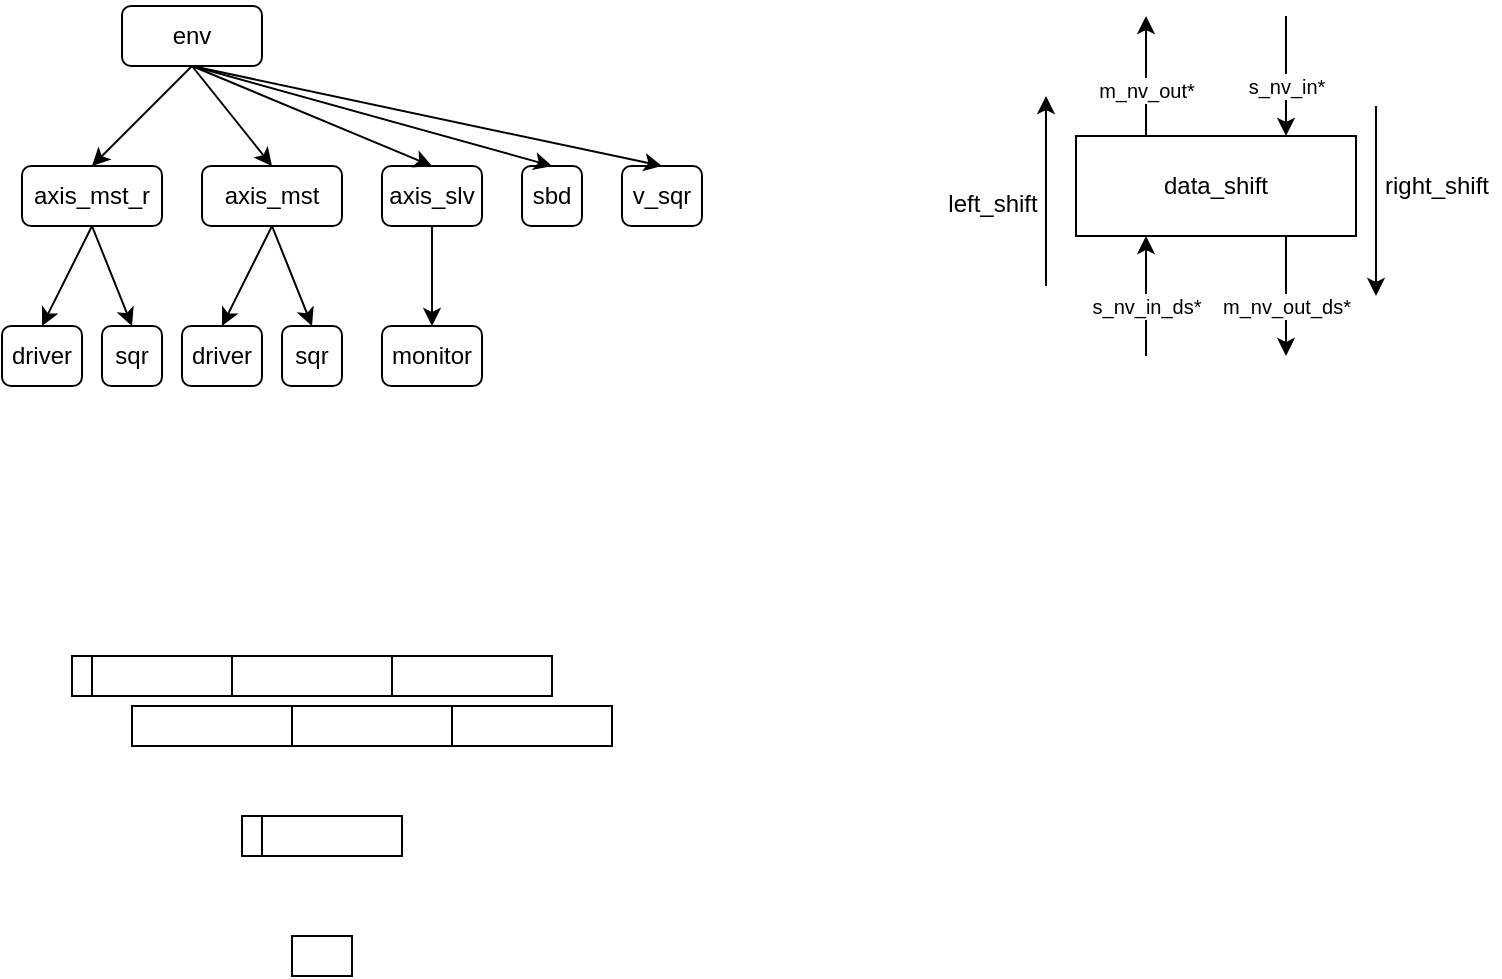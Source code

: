 <mxfile version="24.5.5" type="github">
  <diagram name="第 1 页" id="BaPmZCbuq6ZCnEywYhKB">
    <mxGraphModel dx="1802" dy="853" grid="1" gridSize="10" guides="1" tooltips="1" connect="1" arrows="1" fold="1" page="1" pageScale="1" pageWidth="850" pageHeight="1100" math="0" shadow="0">
      <root>
        <mxCell id="0" />
        <mxCell id="1" parent="0" />
        <mxCell id="cPQSt8H9MItc6tyMKpKC-1" value="env" style="rounded=1;whiteSpace=wrap;html=1;" vertex="1" parent="1">
          <mxGeometry x="80" y="20" width="70" height="30" as="geometry" />
        </mxCell>
        <mxCell id="cPQSt8H9MItc6tyMKpKC-2" value="axis_mst" style="rounded=1;whiteSpace=wrap;html=1;" vertex="1" parent="1">
          <mxGeometry x="120" y="100" width="70" height="30" as="geometry" />
        </mxCell>
        <mxCell id="cPQSt8H9MItc6tyMKpKC-3" value="axis_slv" style="rounded=1;whiteSpace=wrap;html=1;" vertex="1" parent="1">
          <mxGeometry x="210" y="100" width="50" height="30" as="geometry" />
        </mxCell>
        <mxCell id="cPQSt8H9MItc6tyMKpKC-4" value="sbd" style="rounded=1;whiteSpace=wrap;html=1;" vertex="1" parent="1">
          <mxGeometry x="280" y="100" width="30" height="30" as="geometry" />
        </mxCell>
        <mxCell id="cPQSt8H9MItc6tyMKpKC-5" value="v_sqr" style="rounded=1;whiteSpace=wrap;html=1;" vertex="1" parent="1">
          <mxGeometry x="330" y="100" width="40" height="30" as="geometry" />
        </mxCell>
        <mxCell id="cPQSt8H9MItc6tyMKpKC-6" value="" style="endArrow=classic;html=1;exitX=0.5;exitY=1;exitDx=0;exitDy=0;entryX=0.5;entryY=0;entryDx=0;entryDy=0;" edge="1" parent="1" source="cPQSt8H9MItc6tyMKpKC-1" target="cPQSt8H9MItc6tyMKpKC-2">
          <mxGeometry width="50" height="50" relative="1" as="geometry">
            <mxPoint x="-60" y="90" as="sourcePoint" />
            <mxPoint x="-10" y="40" as="targetPoint" />
          </mxGeometry>
        </mxCell>
        <mxCell id="cPQSt8H9MItc6tyMKpKC-7" value="" style="endArrow=classic;html=1;entryX=0.5;entryY=0;entryDx=0;entryDy=0;exitX=0.5;exitY=1;exitDx=0;exitDy=0;" edge="1" parent="1" source="cPQSt8H9MItc6tyMKpKC-1" target="cPQSt8H9MItc6tyMKpKC-3">
          <mxGeometry width="50" height="50" relative="1" as="geometry">
            <mxPoint x="20" y="70" as="sourcePoint" />
            <mxPoint x="70" y="20" as="targetPoint" />
          </mxGeometry>
        </mxCell>
        <mxCell id="cPQSt8H9MItc6tyMKpKC-8" value="" style="endArrow=classic;html=1;exitX=0.5;exitY=1;exitDx=0;exitDy=0;entryX=0.5;entryY=0;entryDx=0;entryDy=0;" edge="1" parent="1" source="cPQSt8H9MItc6tyMKpKC-1" target="cPQSt8H9MItc6tyMKpKC-4">
          <mxGeometry width="50" height="50" relative="1" as="geometry">
            <mxPoint x="230" y="50" as="sourcePoint" />
            <mxPoint x="280" as="targetPoint" />
          </mxGeometry>
        </mxCell>
        <mxCell id="cPQSt8H9MItc6tyMKpKC-9" value="" style="endArrow=classic;html=1;exitX=0.5;exitY=1;exitDx=0;exitDy=0;entryX=0.5;entryY=0;entryDx=0;entryDy=0;" edge="1" parent="1" source="cPQSt8H9MItc6tyMKpKC-1" target="cPQSt8H9MItc6tyMKpKC-5">
          <mxGeometry width="50" height="50" relative="1" as="geometry">
            <mxPoint x="260" y="50" as="sourcePoint" />
            <mxPoint x="310" as="targetPoint" />
          </mxGeometry>
        </mxCell>
        <mxCell id="cPQSt8H9MItc6tyMKpKC-10" value="driver" style="rounded=1;whiteSpace=wrap;html=1;" vertex="1" parent="1">
          <mxGeometry x="110" y="180" width="40" height="30" as="geometry" />
        </mxCell>
        <mxCell id="cPQSt8H9MItc6tyMKpKC-11" value="sqr" style="rounded=1;whiteSpace=wrap;html=1;" vertex="1" parent="1">
          <mxGeometry x="160" y="180" width="30" height="30" as="geometry" />
        </mxCell>
        <mxCell id="cPQSt8H9MItc6tyMKpKC-12" value="monitor" style="rounded=1;whiteSpace=wrap;html=1;" vertex="1" parent="1">
          <mxGeometry x="210" y="180" width="50" height="30" as="geometry" />
        </mxCell>
        <mxCell id="cPQSt8H9MItc6tyMKpKC-13" value="" style="endArrow=classic;html=1;exitX=0.5;exitY=1;exitDx=0;exitDy=0;entryX=0.5;entryY=0;entryDx=0;entryDy=0;" edge="1" parent="1" source="cPQSt8H9MItc6tyMKpKC-2" target="cPQSt8H9MItc6tyMKpKC-10">
          <mxGeometry width="50" height="50" relative="1" as="geometry">
            <mxPoint x="-130" y="140" as="sourcePoint" />
            <mxPoint x="-80" y="90" as="targetPoint" />
          </mxGeometry>
        </mxCell>
        <mxCell id="cPQSt8H9MItc6tyMKpKC-14" value="" style="endArrow=classic;html=1;exitX=0.5;exitY=1;exitDx=0;exitDy=0;entryX=0.5;entryY=0;entryDx=0;entryDy=0;" edge="1" parent="1" source="cPQSt8H9MItc6tyMKpKC-2" target="cPQSt8H9MItc6tyMKpKC-11">
          <mxGeometry width="50" height="50" relative="1" as="geometry">
            <mxPoint x="-90" y="130" as="sourcePoint" />
            <mxPoint x="-40" y="80" as="targetPoint" />
          </mxGeometry>
        </mxCell>
        <mxCell id="cPQSt8H9MItc6tyMKpKC-15" value="" style="endArrow=classic;html=1;exitX=0.5;exitY=1;exitDx=0;exitDy=0;entryX=0.5;entryY=0;entryDx=0;entryDy=0;" edge="1" parent="1" source="cPQSt8H9MItc6tyMKpKC-3" target="cPQSt8H9MItc6tyMKpKC-12">
          <mxGeometry width="50" height="50" relative="1" as="geometry">
            <mxPoint x="60" y="180" as="sourcePoint" />
            <mxPoint x="110" y="130" as="targetPoint" />
          </mxGeometry>
        </mxCell>
        <mxCell id="cPQSt8H9MItc6tyMKpKC-16" value="axis_mst_r" style="rounded=1;whiteSpace=wrap;html=1;" vertex="1" parent="1">
          <mxGeometry x="30" y="100" width="70" height="30" as="geometry" />
        </mxCell>
        <mxCell id="cPQSt8H9MItc6tyMKpKC-17" value="driver" style="rounded=1;whiteSpace=wrap;html=1;" vertex="1" parent="1">
          <mxGeometry x="20" y="180" width="40" height="30" as="geometry" />
        </mxCell>
        <mxCell id="cPQSt8H9MItc6tyMKpKC-18" value="sqr" style="rounded=1;whiteSpace=wrap;html=1;" vertex="1" parent="1">
          <mxGeometry x="70" y="180" width="30" height="30" as="geometry" />
        </mxCell>
        <mxCell id="cPQSt8H9MItc6tyMKpKC-19" value="" style="endArrow=classic;html=1;entryX=0.5;entryY=0;entryDx=0;entryDy=0;exitX=0.5;exitY=1;exitDx=0;exitDy=0;" edge="1" parent="1" source="cPQSt8H9MItc6tyMKpKC-1" target="cPQSt8H9MItc6tyMKpKC-16">
          <mxGeometry width="50" height="50" relative="1" as="geometry">
            <mxPoint x="114" y="70" as="sourcePoint" />
            <mxPoint x="40" y="70" as="targetPoint" />
          </mxGeometry>
        </mxCell>
        <mxCell id="cPQSt8H9MItc6tyMKpKC-20" value="" style="endArrow=classic;html=1;exitX=0.5;exitY=1;exitDx=0;exitDy=0;entryX=0.5;entryY=0;entryDx=0;entryDy=0;" edge="1" parent="1" source="cPQSt8H9MItc6tyMKpKC-16" target="cPQSt8H9MItc6tyMKpKC-18">
          <mxGeometry width="50" height="50" relative="1" as="geometry">
            <mxPoint x="-40" y="180" as="sourcePoint" />
            <mxPoint x="10" y="130" as="targetPoint" />
          </mxGeometry>
        </mxCell>
        <mxCell id="cPQSt8H9MItc6tyMKpKC-21" value="" style="endArrow=classic;html=1;exitX=0.5;exitY=1;exitDx=0;exitDy=0;entryX=0.5;entryY=0;entryDx=0;entryDy=0;" edge="1" parent="1" source="cPQSt8H9MItc6tyMKpKC-16" target="cPQSt8H9MItc6tyMKpKC-17">
          <mxGeometry width="50" height="50" relative="1" as="geometry">
            <mxPoint x="-50" y="170" as="sourcePoint" />
            <mxPoint y="120" as="targetPoint" />
          </mxGeometry>
        </mxCell>
        <mxCell id="cPQSt8H9MItc6tyMKpKC-22" value="" style="rounded=0;whiteSpace=wrap;html=1;" vertex="1" parent="1">
          <mxGeometry x="165" y="485" width="30" height="20" as="geometry" />
        </mxCell>
        <mxCell id="cPQSt8H9MItc6tyMKpKC-23" value="" style="group;rotation=-180;" vertex="1" connectable="0" parent="1">
          <mxGeometry x="140" y="425" width="80" height="20" as="geometry" />
        </mxCell>
        <mxCell id="cPQSt8H9MItc6tyMKpKC-24" value="" style="rounded=0;whiteSpace=wrap;html=1;rotation=-180;" vertex="1" parent="cPQSt8H9MItc6tyMKpKC-23">
          <mxGeometry x="10" width="70" height="20" as="geometry" />
        </mxCell>
        <mxCell id="cPQSt8H9MItc6tyMKpKC-25" value="" style="rounded=0;whiteSpace=wrap;html=1;rotation=-180;" vertex="1" parent="cPQSt8H9MItc6tyMKpKC-23">
          <mxGeometry width="10" height="20" as="geometry" />
        </mxCell>
        <mxCell id="cPQSt8H9MItc6tyMKpKC-26" value="data_shift" style="rounded=0;whiteSpace=wrap;html=1;" vertex="1" parent="1">
          <mxGeometry x="557" y="85" width="140" height="50" as="geometry" />
        </mxCell>
        <mxCell id="cPQSt8H9MItc6tyMKpKC-27" value="" style="endArrow=classic;html=1;entryX=0.25;entryY=1;entryDx=0;entryDy=0;" edge="1" parent="1" target="cPQSt8H9MItc6tyMKpKC-26">
          <mxGeometry width="50" height="50" relative="1" as="geometry">
            <mxPoint x="592" y="195" as="sourcePoint" />
            <mxPoint x="587" y="145" as="targetPoint" />
            <Array as="points">
              <mxPoint x="592" y="165" />
            </Array>
          </mxGeometry>
        </mxCell>
        <mxCell id="cPQSt8H9MItc6tyMKpKC-28" value="&lt;font style=&quot;font-size: 10px&quot;&gt;s_nv_in_ds*&lt;/font&gt;" style="edgeLabel;html=1;align=center;verticalAlign=middle;resizable=0;points=[];" vertex="1" connectable="0" parent="cPQSt8H9MItc6tyMKpKC-27">
          <mxGeometry x="-0.104" relative="1" as="geometry">
            <mxPoint y="1.8" as="offset" />
          </mxGeometry>
        </mxCell>
        <mxCell id="cPQSt8H9MItc6tyMKpKC-29" value="" style="endArrow=classic;html=1;entryX=0.25;entryY=1;entryDx=0;entryDy=0;" edge="1" parent="1">
          <mxGeometry width="50" height="50" relative="1" as="geometry">
            <mxPoint x="592" y="85" as="sourcePoint" />
            <mxPoint x="592" y="25" as="targetPoint" />
          </mxGeometry>
        </mxCell>
        <mxCell id="cPQSt8H9MItc6tyMKpKC-30" value="&lt;font style=&quot;font-size: 10px&quot;&gt;m_nv_out*&lt;/font&gt;" style="edgeLabel;html=1;align=center;verticalAlign=middle;resizable=0;points=[];" vertex="1" connectable="0" parent="cPQSt8H9MItc6tyMKpKC-29">
          <mxGeometry x="-0.23" relative="1" as="geometry">
            <mxPoint as="offset" />
          </mxGeometry>
        </mxCell>
        <mxCell id="cPQSt8H9MItc6tyMKpKC-31" value="" style="endArrow=classic;html=1;entryX=0.75;entryY=0;entryDx=0;entryDy=0;" edge="1" parent="1" target="cPQSt8H9MItc6tyMKpKC-26">
          <mxGeometry width="50" height="50" relative="1" as="geometry">
            <mxPoint x="662" y="25" as="sourcePoint" />
            <mxPoint x="647" y="65" as="targetPoint" />
          </mxGeometry>
        </mxCell>
        <mxCell id="cPQSt8H9MItc6tyMKpKC-32" value="&lt;font style=&quot;font-size: 10px&quot;&gt;s_nv_in*&lt;/font&gt;" style="edgeLabel;html=1;align=center;verticalAlign=middle;resizable=0;points=[];" vertex="1" connectable="0" parent="cPQSt8H9MItc6tyMKpKC-31">
          <mxGeometry x="0.163" relative="1" as="geometry">
            <mxPoint as="offset" />
          </mxGeometry>
        </mxCell>
        <mxCell id="cPQSt8H9MItc6tyMKpKC-33" value="" style="endArrow=classic;html=1;entryX=0.75;entryY=0;entryDx=0;entryDy=0;" edge="1" parent="1">
          <mxGeometry width="50" height="50" relative="1" as="geometry">
            <mxPoint x="662" y="135" as="sourcePoint" />
            <mxPoint x="662" y="195" as="targetPoint" />
          </mxGeometry>
        </mxCell>
        <mxCell id="cPQSt8H9MItc6tyMKpKC-34" value="&lt;font style=&quot;font-size: 10px&quot;&gt;m_nv_out_ds*&lt;/font&gt;" style="edgeLabel;html=1;align=center;verticalAlign=middle;resizable=0;points=[];" vertex="1" connectable="0" parent="cPQSt8H9MItc6tyMKpKC-33">
          <mxGeometry x="0.148" relative="1" as="geometry">
            <mxPoint as="offset" />
          </mxGeometry>
        </mxCell>
        <mxCell id="cPQSt8H9MItc6tyMKpKC-35" value="" style="endArrow=classic;html=1;" edge="1" parent="1">
          <mxGeometry width="50" height="50" relative="1" as="geometry">
            <mxPoint x="542" y="160" as="sourcePoint" />
            <mxPoint x="542" y="65" as="targetPoint" />
          </mxGeometry>
        </mxCell>
        <mxCell id="cPQSt8H9MItc6tyMKpKC-36" value="left_shift" style="text;html=1;align=center;verticalAlign=middle;resizable=0;points=[];autosize=1;" vertex="1" parent="1">
          <mxGeometry x="485" y="109" width="60" height="20" as="geometry" />
        </mxCell>
        <mxCell id="cPQSt8H9MItc6tyMKpKC-37" value="" style="endArrow=classic;html=1;" edge="1" parent="1">
          <mxGeometry width="50" height="50" relative="1" as="geometry">
            <mxPoint x="707" y="70" as="sourcePoint" />
            <mxPoint x="707" y="165" as="targetPoint" />
          </mxGeometry>
        </mxCell>
        <mxCell id="cPQSt8H9MItc6tyMKpKC-38" value="right_shift" style="text;html=1;align=center;verticalAlign=middle;resizable=0;points=[];autosize=1;" vertex="1" parent="1">
          <mxGeometry x="704" y="100" width="65" height="20" as="geometry" />
        </mxCell>
        <mxCell id="cPQSt8H9MItc6tyMKpKC-39" value="" style="rounded=0;whiteSpace=wrap;html=1;" vertex="1" parent="1">
          <mxGeometry x="135" y="345" width="80" height="20" as="geometry" />
        </mxCell>
        <mxCell id="cPQSt8H9MItc6tyMKpKC-40" value="" style="rounded=0;whiteSpace=wrap;html=1;" vertex="1" parent="1">
          <mxGeometry x="215" y="345" width="80" height="20" as="geometry" />
        </mxCell>
        <mxCell id="cPQSt8H9MItc6tyMKpKC-41" value="" style="rounded=0;whiteSpace=wrap;html=1;" vertex="1" parent="1">
          <mxGeometry x="245" y="370" width="80" height="20" as="geometry" />
        </mxCell>
        <mxCell id="cPQSt8H9MItc6tyMKpKC-42" value="" style="group;rotation=-180;" vertex="1" connectable="0" parent="1">
          <mxGeometry x="55" y="345" width="80" height="20" as="geometry" />
        </mxCell>
        <mxCell id="cPQSt8H9MItc6tyMKpKC-43" value="" style="rounded=0;whiteSpace=wrap;html=1;rotation=-180;" vertex="1" parent="cPQSt8H9MItc6tyMKpKC-42">
          <mxGeometry x="10" width="70" height="20" as="geometry" />
        </mxCell>
        <mxCell id="cPQSt8H9MItc6tyMKpKC-44" value="" style="rounded=0;whiteSpace=wrap;html=1;rotation=-180;" vertex="1" parent="cPQSt8H9MItc6tyMKpKC-42">
          <mxGeometry width="10" height="20" as="geometry" />
        </mxCell>
        <mxCell id="cPQSt8H9MItc6tyMKpKC-45" value="" style="rounded=0;whiteSpace=wrap;html=1;" vertex="1" parent="1">
          <mxGeometry x="165" y="370" width="80" height="20" as="geometry" />
        </mxCell>
        <mxCell id="cPQSt8H9MItc6tyMKpKC-46" value="" style="rounded=0;whiteSpace=wrap;html=1;" vertex="1" parent="1">
          <mxGeometry x="85" y="370" width="80" height="20" as="geometry" />
        </mxCell>
      </root>
    </mxGraphModel>
  </diagram>
</mxfile>
